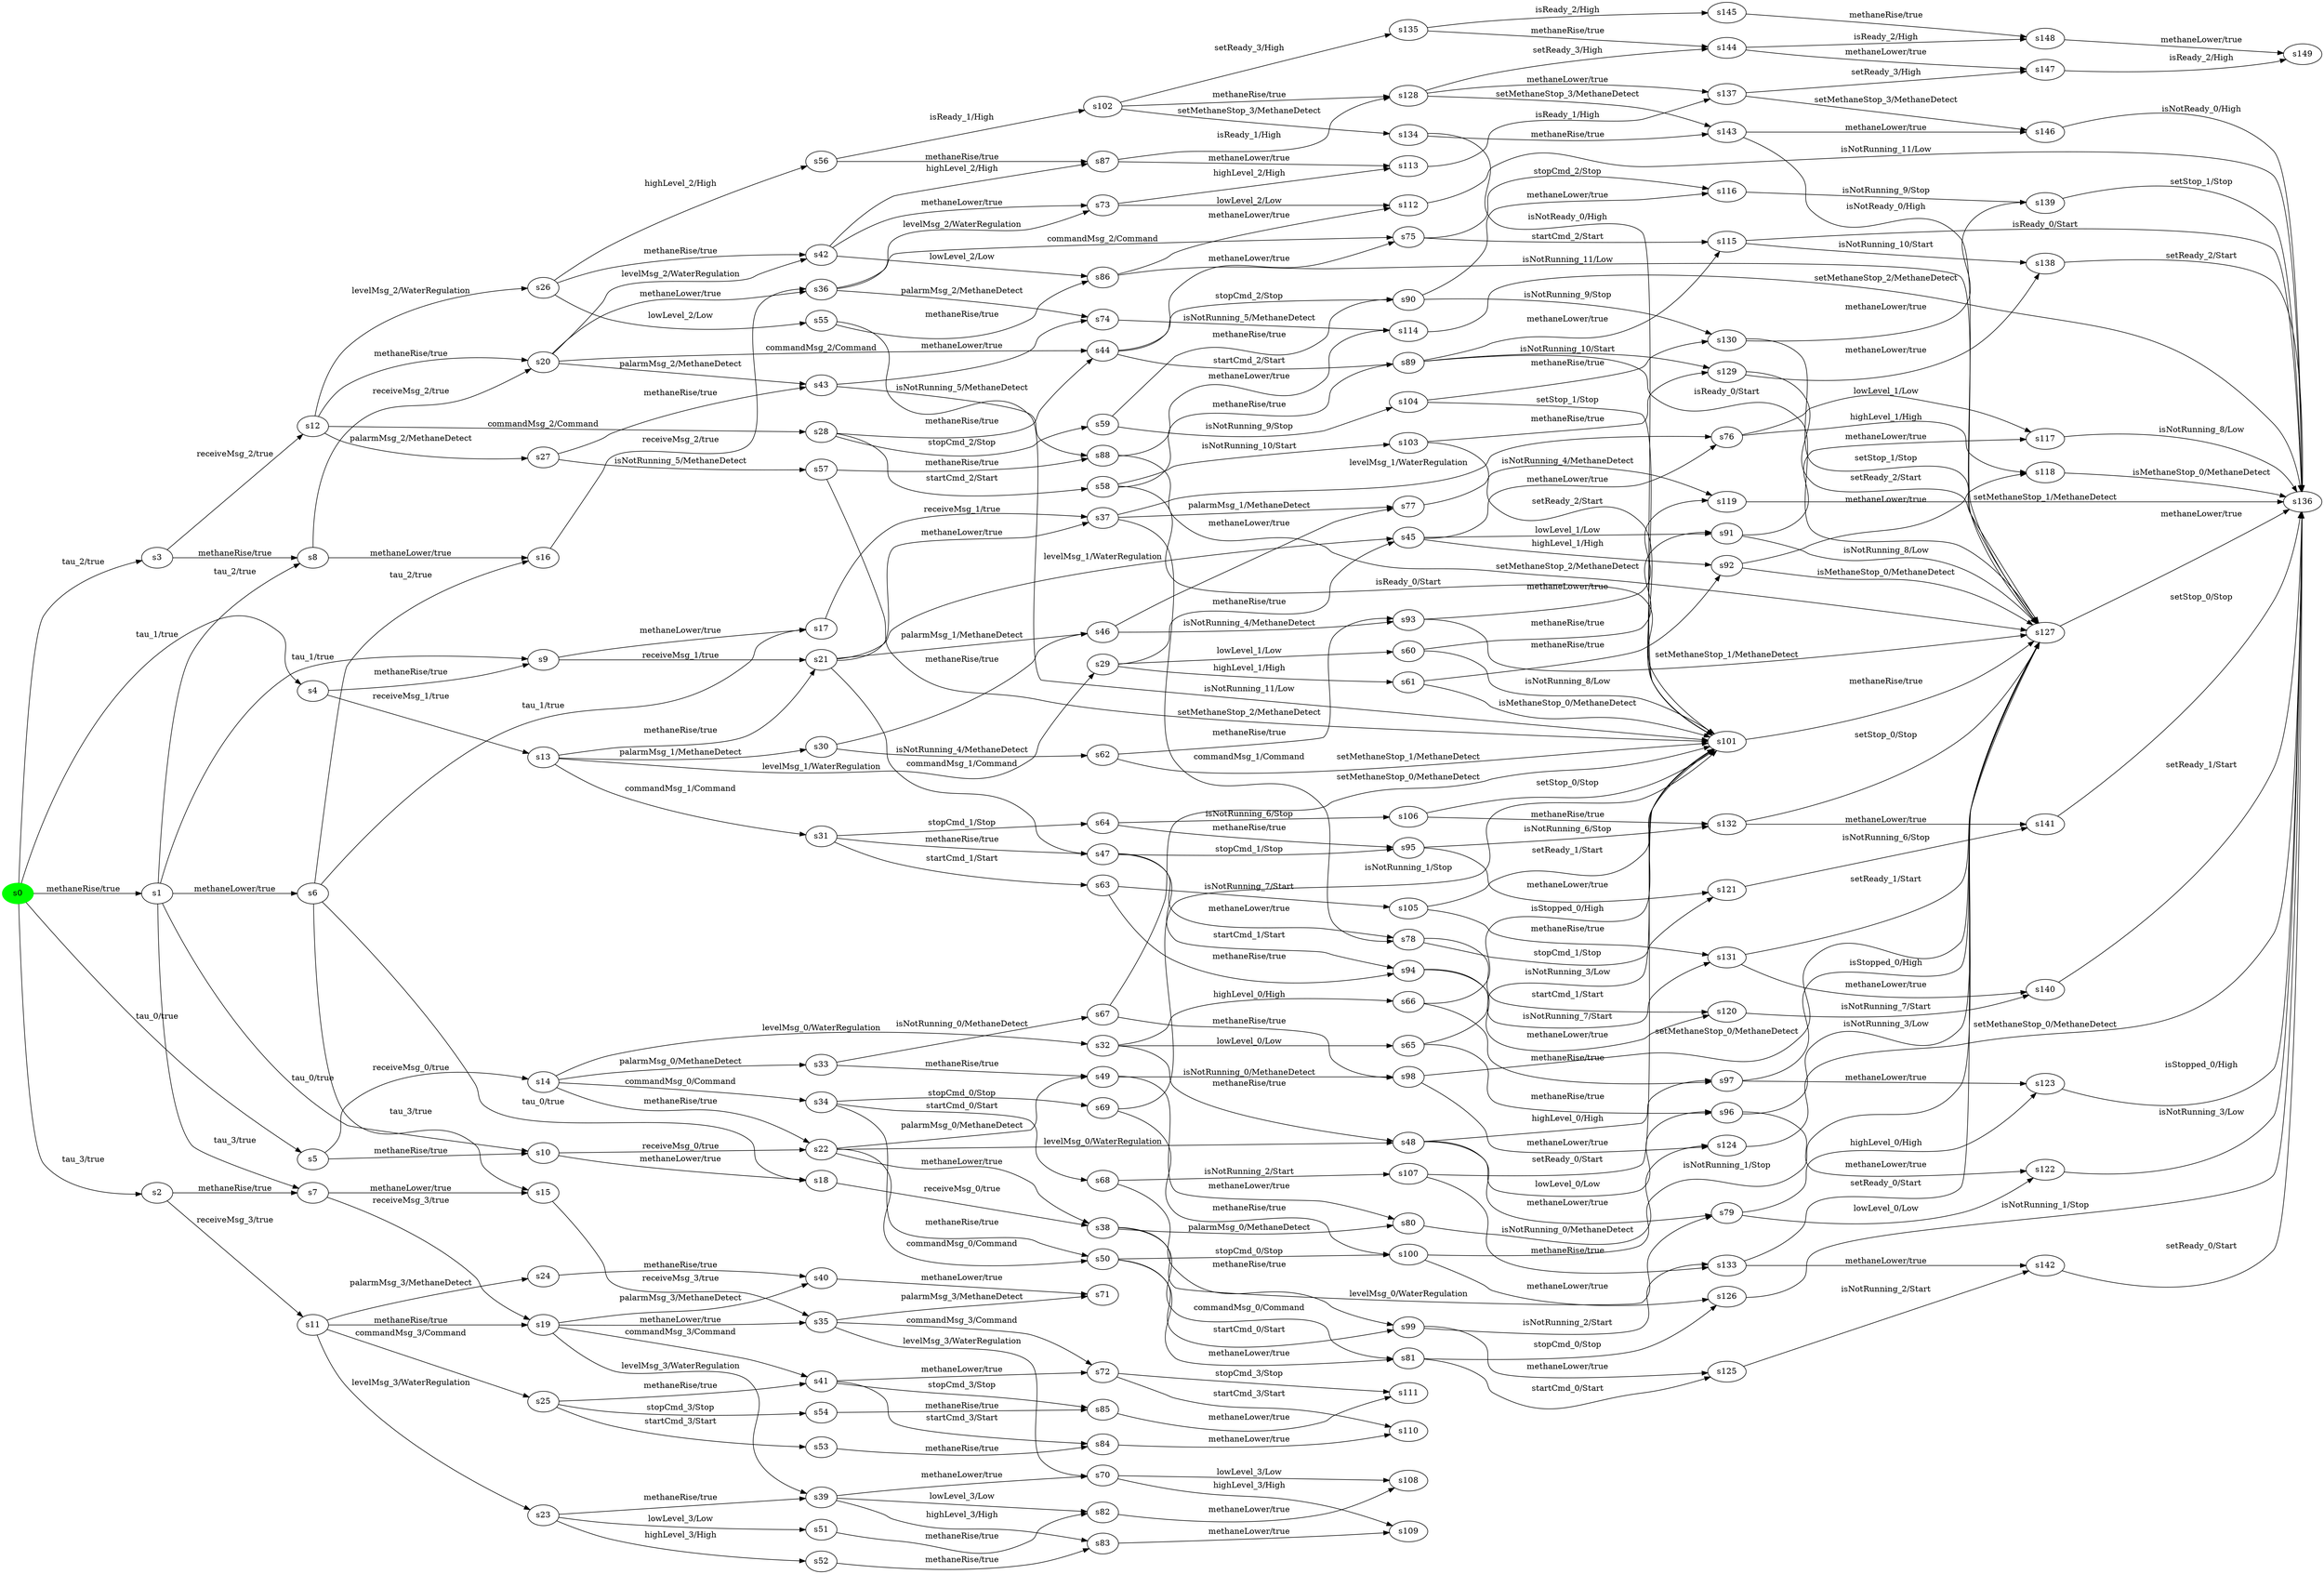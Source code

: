 digraph G {
rankdir=LR;
state0[ label = "s0", style=filled, color=green ];
state1 [ label = "s31" ];
state1 -> state2 [ label=" startCmd_1/Start " ];
state1 -> state3 [ label=" methaneRise/true " ];
state1 -> state4 [ label=" stopCmd_1/Stop " ];
state5 [ label = "s30" ];
state5 -> state6 [ label=" isNotRunning_4/MethaneDetect " ];
state5 -> state7 [ label=" methaneRise/true " ];
state8 [ label = "s33" ];
state8 -> state9 [ label=" isNotRunning_0/MethaneDetect " ];
state8 -> state10 [ label=" methaneRise/true " ];
state11 [ label = "s32" ];
state11 -> state12 [ label=" lowLevel_0/Low " ];
state11 -> state13 [ label=" highLevel_0/High " ];
state11 -> state14 [ label=" methaneRise/true " ];
state15 [ label = "s35" ];
state15 -> state16 [ label=" levelMsg_3/WaterRegulation " ];
state15 -> state17 [ label=" commandMsg_3/Command " ];
state15 -> state18 [ label=" palarmMsg_3/MethaneDetect " ];
state19 [ label = "s147" ];
state19 -> state20 [ label=" isReady_2/High " ];
state21 [ label = "s146" ];
state21 -> state22 [ label=" isNotReady_0/High " ];
state23 [ label = "s34" ];
state23 -> state24 [ label=" startCmd_0/Start " ];
state23 -> state25 [ label=" stopCmd_0/Stop " ];
state23 -> state26 [ label=" methaneRise/true " ];
state27 [ label = "s37" ];
state27 -> state28 [ label=" levelMsg_1/WaterRegulation " ];
state27 -> state29 [ label=" commandMsg_1/Command " ];
state27 -> state30 [ label=" palarmMsg_1/MethaneDetect " ];
state20 [ label = "s149" ];
state31 [ label = "s148" ];
state31 -> state20 [ label=" methaneLower/true " ];
state32 [ label = "s36" ];
state32 -> state33 [ label=" levelMsg_2/WaterRegulation " ];
state32 -> state34 [ label=" commandMsg_2/Command " ];
state32 -> state35 [ label=" palarmMsg_2/MethaneDetect " ];
state36 [ label = "s39" ];
state36 -> state37 [ label=" highLevel_3/High " ];
state36 -> state16 [ label=" methaneLower/true " ];
state36 -> state38 [ label=" lowLevel_3/Low " ];
state39 [ label = "s38" ];
state39 -> state40 [ label=" levelMsg_0/WaterRegulation " ];
state39 -> state41 [ label=" commandMsg_0/Command " ];
state39 -> state42 [ label=" palarmMsg_0/MethaneDetect " ];
state0 -> state43 [ label=" methaneRise/true " ];
state0 -> state44 [ label=" tau_0/true " ];
state0 -> state45 [ label=" tau_2/true " ];
state0 -> state46 [ label=" tau_1/true " ];
state0 -> state47 [ label=" tau_3/true " ];
state43 [ label = "s1" ];
state43 -> state48 [ label=" methaneLower/true " ];
state43 -> state49 [ label=" tau_0/true " ];
state43 -> state50 [ label=" tau_1/true " ];
state43 -> state51 [ label=" tau_2/true " ];
state43 -> state52 [ label=" tau_3/true " ];
state47 [ label = "s2" ];
state47 -> state52 [ label=" methaneRise/true " ];
state47 -> state53 [ label=" receiveMsg_3/true " ];
state45 [ label = "s3" ];
state45 -> state51 [ label=" methaneRise/true " ];
state45 -> state54 [ label=" receiveMsg_2/true " ];
state46 [ label = "s4" ];
state46 -> state50 [ label=" methaneRise/true " ];
state46 -> state55 [ label=" receiveMsg_1/true " ];
state44 [ label = "s5" ];
state44 -> state49 [ label=" methaneRise/true " ];
state44 -> state56 [ label=" receiveMsg_0/true " ];
state48 [ label = "s6" ];
state48 -> state57 [ label=" tau_1/true " ];
state48 -> state58 [ label=" tau_0/true " ];
state48 -> state59 [ label=" tau_2/true " ];
state48 -> state60 [ label=" tau_3/true " ];
state52 [ label = "s7" ];
state52 -> state60 [ label=" methaneLower/true " ];
state52 -> state61 [ label=" receiveMsg_3/true " ];
state51 [ label = "s8" ];
state51 -> state62 [ label=" receiveMsg_2/true " ];
state51 -> state59 [ label=" methaneLower/true " ];
state50 [ label = "s9" ];
state50 -> state63 [ label=" receiveMsg_1/true " ];
state50 -> state57 [ label=" methaneLower/true " ];
state64 [ label = "s143" ];
state64 -> state65 [ label=" isNotReady_0/High " ];
state64 -> state21 [ label=" methaneLower/true " ];
state66 [ label = "s142" ];
state66 -> state22 [ label=" setReady_0/Start " ];
state67 [ label = "s145" ];
state67 -> state31 [ label=" methaneRise/true " ];
state68 [ label = "s144" ];
state68 -> state31 [ label=" isReady_2/High " ];
state68 -> state19 [ label=" methaneLower/true " ];
state69 [ label = "s40" ];
state69 -> state18 [ label=" methaneLower/true " ];
state70 [ label = "s141" ];
state70 -> state22 [ label=" setStop_0/Stop " ];
state71 [ label = "s140" ];
state71 -> state22 [ label=" setReady_1/Start " ];
state72 [ label = "s42" ];
state72 -> state73 [ label=" lowLevel_2/Low " ];
state72 -> state33 [ label=" methaneLower/true " ];
state72 -> state74 [ label=" highLevel_2/High " ];
state75 [ label = "s139" ];
state75 -> state22 [ label=" setStop_1/Stop " ];
state76 [ label = "s41" ];
state76 -> state77 [ label=" startCmd_3/Start " ];
state76 -> state78 [ label=" stopCmd_3/Stop " ];
state76 -> state17 [ label=" methaneLower/true " ];
state79 [ label = "s44" ];
state79 -> state80 [ label=" stopCmd_2/Stop " ];
state79 -> state81 [ label=" startCmd_2/Start " ];
state79 -> state34 [ label=" methaneLower/true " ];
state82 [ label = "s43" ];
state82 -> state35 [ label=" methaneLower/true " ];
state82 -> state83 [ label=" isNotRunning_5/MethaneDetect " ];
state22 [ label = "s136" ];
state7 [ label = "s46" ];
state7 -> state84 [ label=" isNotRunning_4/MethaneDetect " ];
state7 -> state30 [ label=" methaneLower/true " ];
state85 [ label = "s135" ];
state85 -> state67 [ label=" isReady_2/High " ];
state85 -> state68 [ label=" methaneRise/true " ];
state86 [ label = "s45" ];
state86 -> state28 [ label=" methaneLower/true " ];
state86 -> state87 [ label=" highLevel_1/High " ];
state86 -> state88 [ label=" lowLevel_1/Low " ];
state89 [ label = "s138" ];
state89 -> state22 [ label=" setReady_2/Start " ];
state14 [ label = "s48" ];
state14 -> state40 [ label=" methaneLower/true " ];
state14 -> state90 [ label=" highLevel_0/High " ];
state14 -> state91 [ label=" lowLevel_0/Low " ];
state3 [ label = "s47" ];
state3 -> state92 [ label=" stopCmd_1/Stop " ];
state3 -> state29 [ label=" methaneLower/true " ];
state3 -> state93 [ label=" startCmd_1/Start " ];
state94 [ label = "s137" ];
state94 -> state21 [ label=" setMethaneStop_3/MethaneDetect " ];
state94 -> state19 [ label=" setReady_3/High " ];
state10 [ label = "s49" ];
state10 -> state42 [ label=" methaneLower/true " ];
state10 -> state95 [ label=" isNotRunning_0/MethaneDetect " ];
state96 [ label = "s51" ];
state96 -> state38 [ label=" methaneRise/true " ];
state26 [ label = "s50" ];
state26 -> state97 [ label=" startCmd_0/Start " ];
state26 -> state98 [ label=" stopCmd_0/Stop " ];
state26 -> state41 [ label=" methaneLower/true " ];
state99 [ label = "s53" ];
state99 -> state77 [ label=" methaneRise/true " ];
state100 [ label = "s52" ];
state100 -> state37 [ label=" methaneRise/true " ];
state101 [ label = "s55" ];
state101 -> state102 [ label=" isNotRunning_11/Low " ];
state101 -> state73 [ label=" methaneRise/true " ];
state103 [ label = "s54" ];
state103 -> state78 [ label=" methaneRise/true " ];
state104 [ label = "s57" ];
state104 -> state102 [ label=" setMethaneStop_2/MethaneDetect " ];
state104 -> state83 [ label=" methaneRise/true " ];
state105 [ label = "s56" ];
state105 -> state106 [ label=" isReady_1/High " ];
state105 -> state74 [ label=" methaneRise/true " ];
state107 [ label = "s59" ];
state107 -> state80 [ label=" methaneRise/true " ];
state107 -> state108 [ label=" isNotRunning_9/Stop " ];
state109 [ label = "s58" ];
state109 -> state110 [ label=" isNotRunning_10/Start " ];
state109 -> state102 [ label=" isReady_0/Start " ];
state109 -> state81 [ label=" methaneRise/true " ];
state111 [ label = "s60" ];
state111 -> state102 [ label=" isNotRunning_8/Low " ];
state111 -> state88 [ label=" methaneRise/true " ];
state6 [ label = "s62" ];
state6 -> state102 [ label=" setMethaneStop_1/MethaneDetect " ];
state6 -> state84 [ label=" methaneRise/true " ];
state112 [ label = "s61" ];
state112 -> state102 [ label=" isMethaneStop_0/MethaneDetect " ];
state112 -> state87 [ label=" methaneRise/true " ];
state4 [ label = "s64" ];
state4 -> state113 [ label=" isNotRunning_6/Stop " ];
state4 -> state92 [ label=" methaneRise/true " ];
state2 [ label = "s63" ];
state2 -> state114 [ label=" isNotRunning_7/Start " ];
state2 -> state93 [ label=" methaneRise/true " ];
state13 [ label = "s66" ];
state13 -> state90 [ label=" methaneRise/true " ];
state13 -> state102 [ label=" isStopped_0/High " ];
state12 [ label = "s65" ];
state12 -> state102 [ label=" isNotRunning_3/Low " ];
state12 -> state91 [ label=" methaneRise/true " ];
state24 [ label = "s68" ];
state24 -> state115 [ label=" isNotRunning_2/Start " ];
state24 -> state97 [ label=" methaneRise/true " ];
state9 [ label = "s67" ];
state9 -> state102 [ label=" setMethaneStop_0/MethaneDetect " ];
state9 -> state95 [ label=" methaneRise/true " ];
state25 [ label = "s69" ];
state25 -> state102 [ label=" isNotRunning_1/Stop " ];
state25 -> state98 [ label=" methaneRise/true " ];
state116 [ label = "s110" ];
state117 [ label = "s112" ];
state117 -> state22 [ label=" isNotRunning_11/Low " ];
state118 [ label = "s111" ];
state18 [ label = "s71" ];
state16 [ label = "s70" ];
state16 -> state119 [ label=" highLevel_3/High " ];
state16 -> state120 [ label=" lowLevel_3/Low " ];
state33 [ label = "s73" ];
state33 -> state117 [ label=" lowLevel_2/Low " ];
state33 -> state121 [ label=" highLevel_2/High " ];
state17 [ label = "s72" ];
state17 -> state118 [ label=" stopCmd_3/Stop " ];
state17 -> state116 [ label=" startCmd_3/Start " ];
state34 [ label = "s75" ];
state34 -> state122 [ label=" stopCmd_2/Stop " ];
state34 -> state123 [ label=" startCmd_2/Start " ];
state115 [ label = "s107" ];
state115 -> state124 [ label=" methaneRise/true " ];
state115 -> state102 [ label=" setReady_0/Start " ];
state113 [ label = "s106" ];
state113 -> state102 [ label=" setStop_0/Stop " ];
state113 -> state125 [ label=" methaneRise/true " ];
state35 [ label = "s74" ];
state35 -> state126 [ label=" isNotRunning_5/MethaneDetect " ];
state119 [ label = "s109" ];
state30 [ label = "s77" ];
state30 -> state127 [ label=" isNotRunning_4/MethaneDetect " ];
state28 [ label = "s76" ];
state28 -> state128 [ label=" lowLevel_1/Low " ];
state28 -> state129 [ label=" highLevel_1/High " ];
state120 [ label = "s108" ];
state110 [ label = "s103" ];
state110 -> state130 [ label=" methaneRise/true " ];
state110 -> state102 [ label=" setReady_2/Start " ];
state40 [ label = "s79" ];
state40 -> state131 [ label=" highLevel_0/High " ];
state40 -> state132 [ label=" lowLevel_0/Low " ];
state106 [ label = "s102" ];
state106 -> state133 [ label=" methaneRise/true " ];
state106 -> state134 [ label=" setMethaneStop_3/MethaneDetect " ];
state106 -> state85 [ label=" setReady_3/High " ];
state29 [ label = "s78" ];
state29 -> state135 [ label=" stopCmd_1/Stop " ];
state29 -> state136 [ label=" startCmd_1/Start " ];
state114 [ label = "s105" ];
state114 -> state137 [ label=" methaneRise/true " ];
state114 -> state102 [ label=" setReady_1/Start " ];
state108 [ label = "s104" ];
state108 -> state138 [ label=" methaneRise/true " ];
state108 -> state102 [ label=" setStop_1/Stop " ];
state102 [ label = "s101" ];
state102 -> state65 [ label=" methaneRise/true " ];
state42 [ label = "s80" ];
state42 -> state139 [ label=" isNotRunning_0/MethaneDetect " ];
state98 [ label = "s100" ];
state98 -> state140 [ label=" methaneLower/true " ];
state98 -> state65 [ label=" isNotRunning_1/Stop " ];
state38 [ label = "s82" ];
state38 -> state120 [ label=" methaneLower/true " ];
state41 [ label = "s81" ];
state41 -> state141 [ label=" startCmd_0/Start " ];
state41 -> state140 [ label=" stopCmd_0/Stop " ];
state77 [ label = "s84" ];
state77 -> state116 [ label=" methaneLower/true " ];
state37 [ label = "s83" ];
state37 -> state119 [ label=" methaneLower/true " ];
state73 [ label = "s86" ];
state73 -> state65 [ label=" isNotRunning_11/Low " ];
state73 -> state117 [ label=" methaneLower/true " ];
state78 [ label = "s85" ];
state78 -> state118 [ label=" methaneLower/true " ];
state83 [ label = "s88" ];
state83 -> state126 [ label=" methaneLower/true " ];
state83 -> state65 [ label=" setMethaneStop_2/MethaneDetect " ];
state74 [ label = "s87" ];
state74 -> state133 [ label=" isReady_1/High " ];
state74 -> state121 [ label=" methaneLower/true " ];
state81 [ label = "s89" ];
state81 -> state65 [ label=" isReady_0/Start " ];
state81 -> state130 [ label=" isNotRunning_10/Start " ];
state81 -> state123 [ label=" methaneLower/true " ];
state125 [ label = "s132" ];
state125 -> state70 [ label=" methaneLower/true " ];
state125 -> state65 [ label=" setStop_0/Stop " ];
state137 [ label = "s131" ];
state137 -> state71 [ label=" methaneLower/true " ];
state137 -> state65 [ label=" setReady_1/Start " ];
state134 [ label = "s134" ];
state134 -> state64 [ label=" methaneRise/true " ];
state134 -> state102 [ label=" isNotReady_0/High " ];
state88 [ label = "s91" ];
state88 -> state128 [ label=" methaneLower/true " ];
state88 -> state65 [ label=" isNotRunning_8/Low " ];
state80 [ label = "s90" ];
state80 -> state122 [ label=" methaneLower/true " ];
state80 -> state138 [ label=" isNotRunning_9/Stop " ];
state124 [ label = "s133" ];
state124 -> state66 [ label=" methaneLower/true " ];
state124 -> state65 [ label=" setReady_0/Start " ];
state84 [ label = "s93" ];
state84 -> state65 [ label=" setMethaneStop_1/MethaneDetect " ];
state84 -> state127 [ label=" methaneLower/true " ];
state87 [ label = "s92" ];
state87 -> state129 [ label=" methaneLower/true " ];
state87 -> state65 [ label=" isMethaneStop_0/MethaneDetect " ];
state92 [ label = "s95" ];
state92 -> state125 [ label=" isNotRunning_6/Stop " ];
state92 -> state135 [ label=" methaneLower/true " ];
state138 [ label = "s130" ];
state138 -> state75 [ label=" methaneLower/true " ];
state138 -> state65 [ label=" setStop_1/Stop " ];
state93 [ label = "s94" ];
state93 -> state137 [ label=" isNotRunning_7/Start " ];
state93 -> state136 [ label=" methaneLower/true " ];
state130 [ label = "s129" ];
state130 -> state65 [ label=" setReady_2/Start " ];
state130 -> state89 [ label=" methaneLower/true " ];
state90 [ label = "s97" ];
state90 -> state65 [ label=" isStopped_0/High " ];
state90 -> state131 [ label=" methaneLower/true " ];
state133 [ label = "s128" ];
state133 -> state64 [ label=" setMethaneStop_3/MethaneDetect " ];
state133 -> state68 [ label=" setReady_3/High " ];
state133 -> state94 [ label=" methaneLower/true " ];
state91 [ label = "s96" ];
state91 -> state65 [ label=" isNotRunning_3/Low " ];
state91 -> state132 [ label=" methaneLower/true " ];
state53 [ label = "s11" ];
state53 -> state142 [ label=" palarmMsg_3/MethaneDetect " ];
state53 -> state61 [ label=" methaneRise/true " ];
state53 -> state143 [ label=" levelMsg_3/WaterRegulation " ];
state53 -> state144 [ label=" commandMsg_3/Command " ];
state97 [ label = "s99" ];
state97 -> state124 [ label=" isNotRunning_2/Start " ];
state97 -> state141 [ label=" methaneLower/true " ];
state49 [ label = "s10" ];
state49 -> state58 [ label=" methaneLower/true " ];
state49 -> state145 [ label=" receiveMsg_0/true " ];
state95 [ label = "s98" ];
state95 -> state65 [ label=" setMethaneStop_0/MethaneDetect " ];
state95 -> state139 [ label=" methaneLower/true " ];
state55 [ label = "s13" ];
state55 -> state63 [ label=" methaneRise/true " ];
state55 -> state5 [ label=" palarmMsg_1/MethaneDetect " ];
state55 -> state146 [ label=" levelMsg_1/WaterRegulation " ];
state55 -> state1 [ label=" commandMsg_1/Command " ];
state141 [ label = "s125" ];
state141 -> state66 [ label=" isNotRunning_2/Start " ];
state139 [ label = "s124" ];
state139 -> state22 [ label=" setMethaneStop_0/MethaneDetect " ];
state54 [ label = "s12" ];
state54 -> state62 [ label=" methaneRise/true " ];
state54 -> state147 [ label=" palarmMsg_2/MethaneDetect " ];
state54 -> state148 [ label=" levelMsg_2/WaterRegulation " ];
state54 -> state149 [ label=" commandMsg_2/Command " ];
state65 [ label = "s127" ];
state65 -> state22 [ label=" methaneLower/true " ];
state60 [ label = "s15" ];
state60 -> state15 [ label=" receiveMsg_3/true " ];
state140 [ label = "s126" ];
state140 -> state22 [ label=" isNotRunning_1/Stop " ];
state56 [ label = "s14" ];
state56 -> state145 [ label=" methaneRise/true " ];
state56 -> state8 [ label=" palarmMsg_0/MethaneDetect " ];
state56 -> state11 [ label=" levelMsg_0/WaterRegulation " ];
state56 -> state23 [ label=" commandMsg_0/Command " ];
state57 [ label = "s17" ];
state57 -> state27 [ label=" receiveMsg_1/true " ];
state59 [ label = "s16" ];
state59 -> state32 [ label=" receiveMsg_2/true " ];
state61 [ label = "s19" ];
state61 -> state69 [ label=" palarmMsg_3/MethaneDetect " ];
state61 -> state76 [ label=" commandMsg_3/Command " ];
state61 -> state36 [ label=" levelMsg_3/WaterRegulation " ];
state61 -> state15 [ label=" methaneLower/true " ];
state58 [ label = "s18" ];
state58 -> state39 [ label=" receiveMsg_0/true " ];
state135 [ label = "s121" ];
state135 -> state70 [ label=" isNotRunning_6/Stop " ];
state136 [ label = "s120" ];
state136 -> state71 [ label=" isNotRunning_7/Start " ];
state131 [ label = "s123" ];
state131 -> state22 [ label=" isStopped_0/High " ];
state132 [ label = "s122" ];
state132 -> state22 [ label=" isNotRunning_3/Low " ];
state62 [ label = "s20" ];
state62 -> state32 [ label=" methaneLower/true " ];
state62 -> state82 [ label=" palarmMsg_2/MethaneDetect " ];
state62 -> state72 [ label=" levelMsg_2/WaterRegulation " ];
state62 -> state79 [ label=" commandMsg_2/Command " ];
state129 [ label = "s118" ];
state129 -> state22 [ label=" isMethaneStop_0/MethaneDetect " ];
state128 [ label = "s117" ];
state128 -> state22 [ label=" isNotRunning_8/Low " ];
state145 [ label = "s22" ];
state145 -> state39 [ label=" methaneLower/true " ];
state145 -> state10 [ label=" palarmMsg_0/MethaneDetect " ];
state145 -> state26 [ label=" commandMsg_0/Command " ];
state145 -> state14 [ label=" levelMsg_0/WaterRegulation " ];
state127 [ label = "s119" ];
state127 -> state22 [ label=" setMethaneStop_1/MethaneDetect " ];
state63 [ label = "s21" ];
state63 -> state27 [ label=" methaneLower/true " ];
state63 -> state7 [ label=" palarmMsg_1/MethaneDetect " ];
state63 -> state86 [ label=" levelMsg_1/WaterRegulation " ];
state63 -> state3 [ label=" commandMsg_1/Command " ];
state126 [ label = "s114" ];
state126 -> state22 [ label=" setMethaneStop_2/MethaneDetect " ];
state142 [ label = "s24" ];
state142 -> state69 [ label=" methaneRise/true " ];
state143 [ label = "s23" ];
state143 -> state36 [ label=" methaneRise/true " ];
state143 -> state96 [ label=" lowLevel_3/Low " ];
state143 -> state100 [ label=" highLevel_3/High " ];
state121 [ label = "s113" ];
state121 -> state94 [ label=" isReady_1/High " ];
state148 [ label = "s26" ];
state148 -> state101 [ label=" lowLevel_2/Low " ];
state148 -> state105 [ label=" highLevel_2/High " ];
state148 -> state72 [ label=" methaneRise/true " ];
state122 [ label = "s116" ];
state122 -> state75 [ label=" isNotRunning_9/Stop " ];
state144 [ label = "s25" ];
state144 -> state99 [ label=" startCmd_3/Start " ];
state144 -> state103 [ label=" stopCmd_3/Stop " ];
state144 -> state76 [ label=" methaneRise/true " ];
state123 [ label = "s115" ];
state123 -> state89 [ label=" isNotRunning_10/Start " ];
state123 -> state22 [ label=" isReady_0/Start " ];
state149 [ label = "s28" ];
state149 -> state109 [ label=" startCmd_2/Start " ];
state149 -> state107 [ label=" stopCmd_2/Stop " ];
state149 -> state79 [ label=" methaneRise/true " ];
state147 [ label = "s27" ];
state147 -> state82 [ label=" methaneRise/true " ];
state147 -> state104 [ label=" isNotRunning_5/MethaneDetect " ];
state146 [ label = "s29" ];
state146 -> state111 [ label=" lowLevel_1/Low " ];
state146 -> state86 [ label=" methaneRise/true " ];
state146 -> state112 [ label=" highLevel_1/High " ];
}
